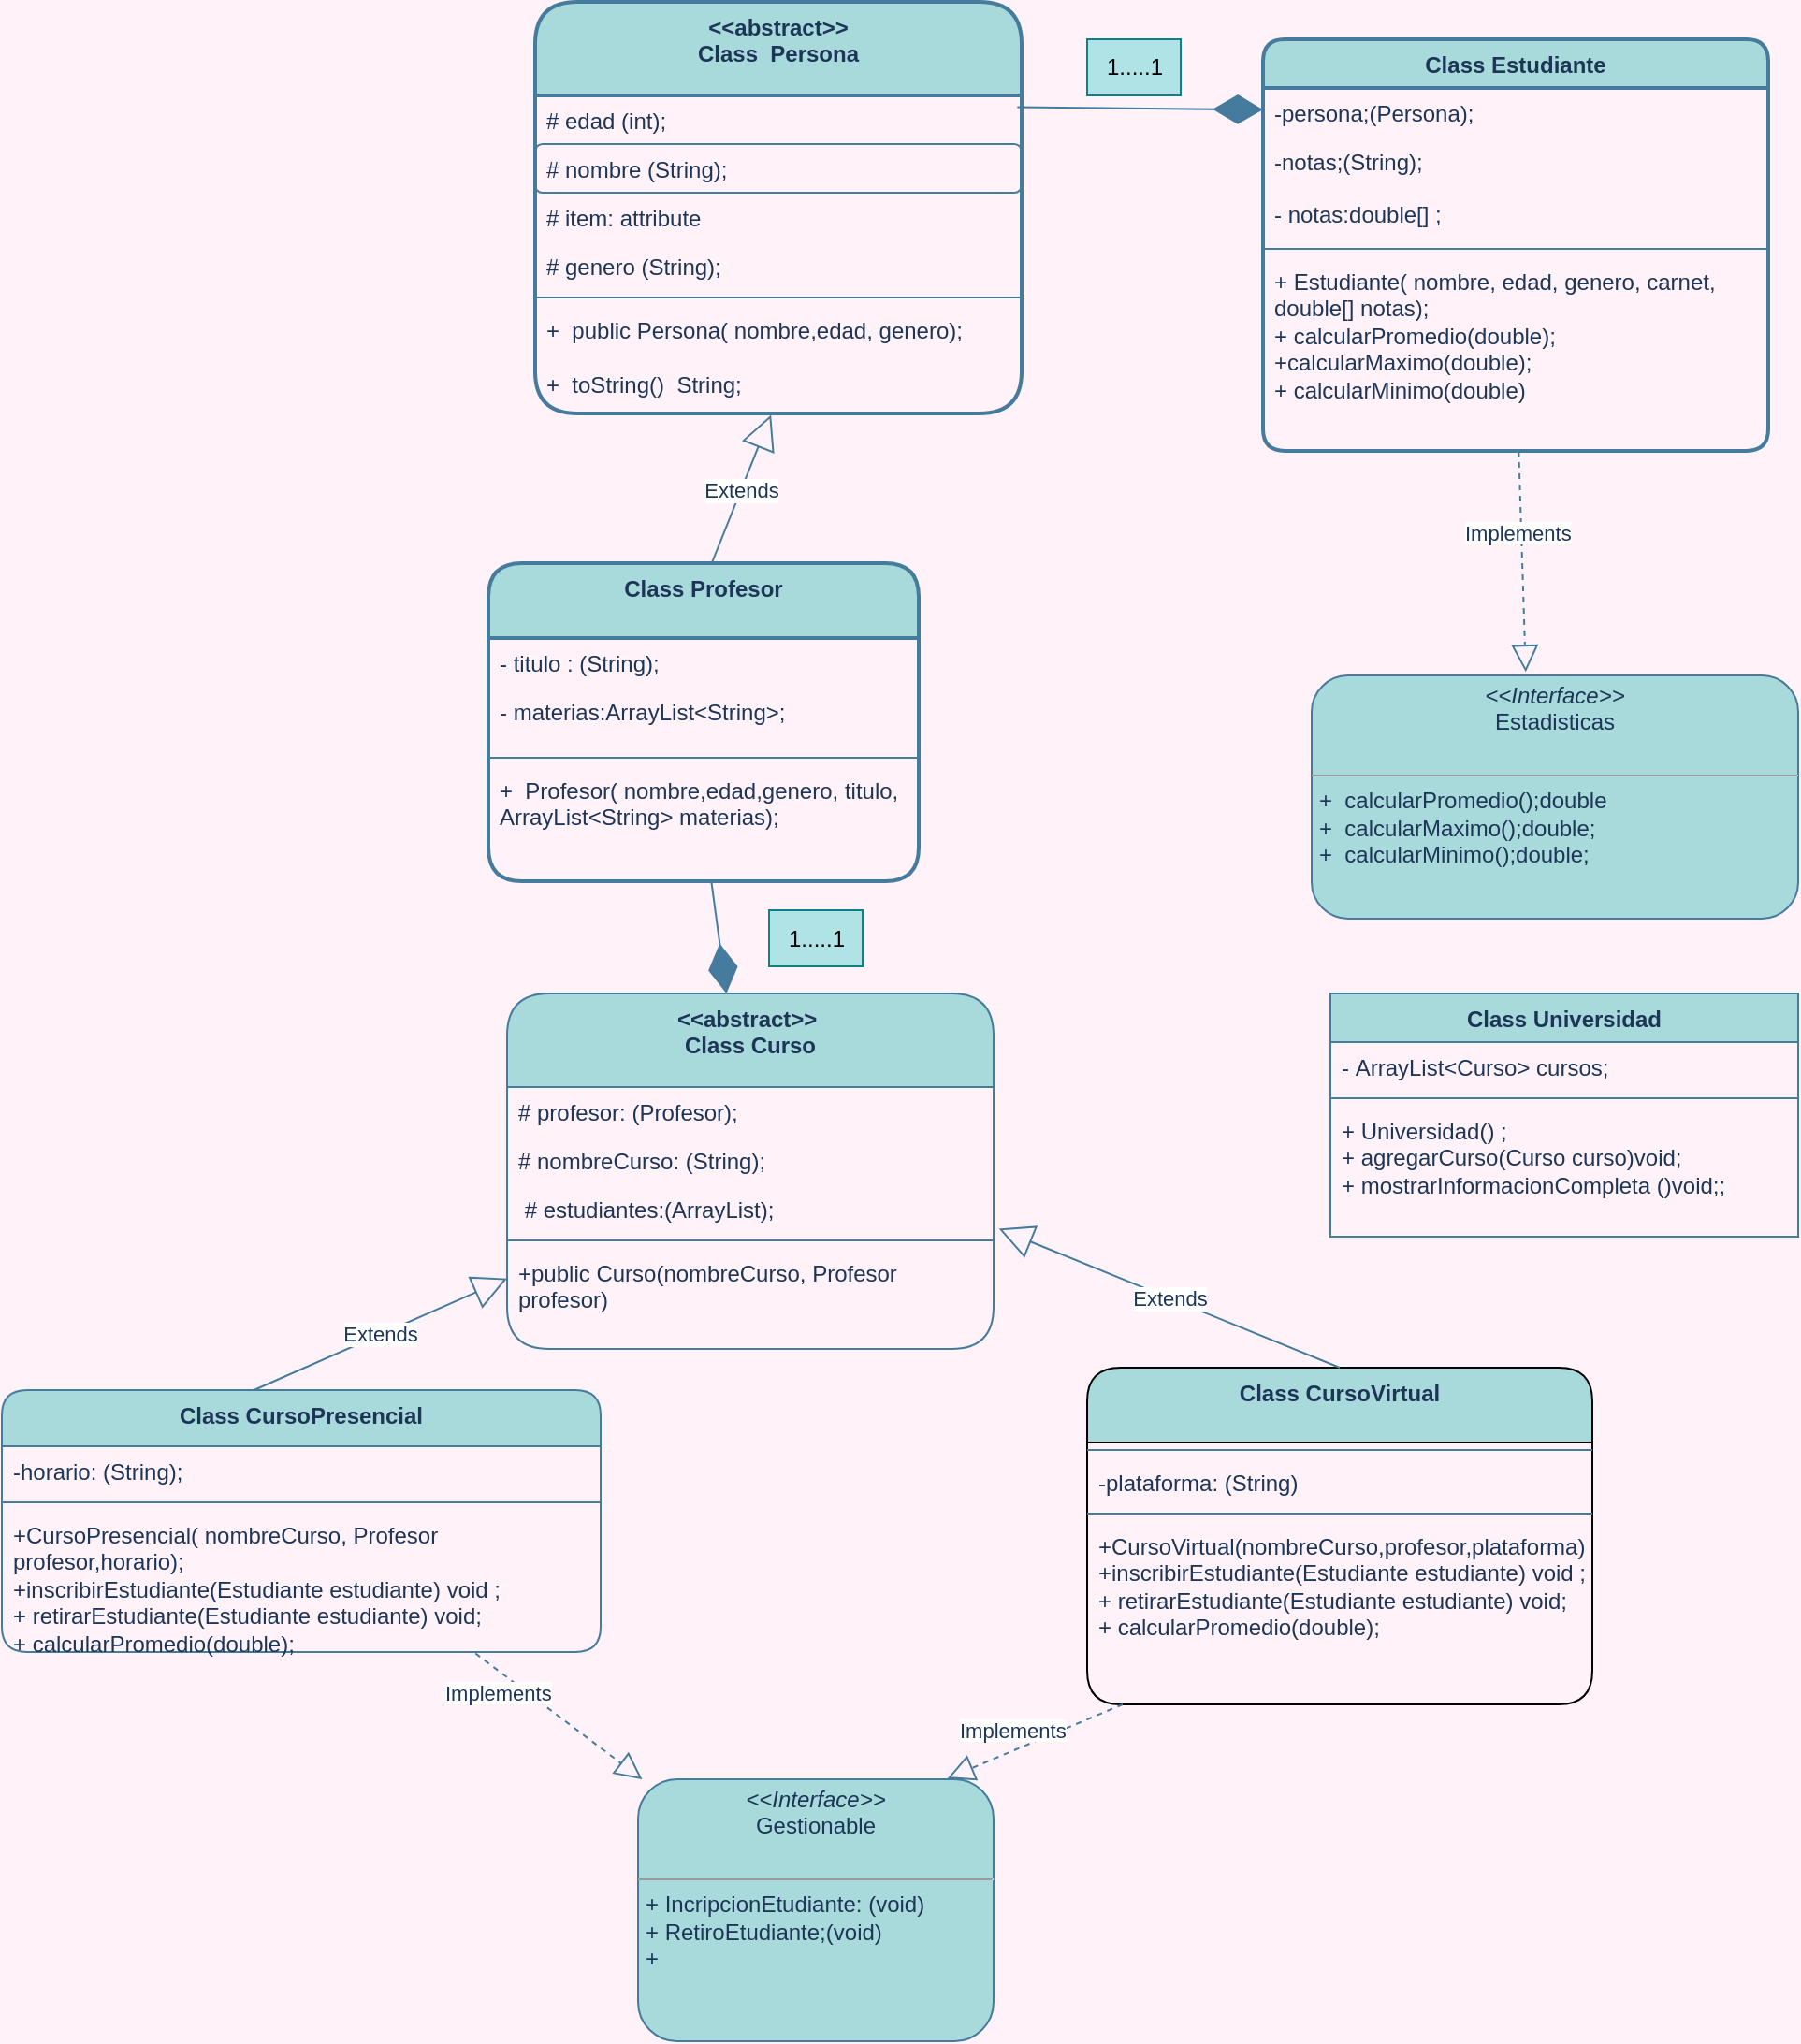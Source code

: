 <mxfile version="21.6.8" type="github">
  <diagram name="Página-1" id="qOFIg2sag6Ol0mR24mPF">
    <mxGraphModel dx="2049" dy="1770" grid="1" gridSize="10" guides="1" tooltips="1" connect="1" arrows="1" fold="1" page="1" pageScale="1" pageWidth="827" pageHeight="1169" background="#FFF2F9" math="0" shadow="0">
      <root>
        <mxCell id="0" />
        <mxCell id="1" parent="0" />
        <mxCell id="tVQC34R88GoCUx9mPCUH-5" value="&lt;p style=&quot;margin:0px;margin-top:4px;text-align:center;&quot;&gt;&lt;i&gt;&amp;lt;&amp;lt;Interface&amp;gt;&amp;gt;&lt;/i&gt;&lt;br&gt;Estadisticas&lt;br&gt;&lt;/p&gt;&lt;p style=&quot;margin:0px;margin-left:4px;&quot;&gt;&lt;br&gt;&lt;/p&gt;&lt;hr size=&quot;1&quot;&gt;&lt;p style=&quot;margin:0px;margin-left:4px;&quot;&gt;+&amp;nbsp; calcularPromedio();double&lt;br&gt;+&amp;nbsp; calcularMaximo();double;&lt;/p&gt;&lt;p style=&quot;margin:0px;margin-left:4px;&quot;&gt;&lt;span style=&quot;background-color: initial;&quot;&gt;+&amp;nbsp; calcularMinimo();double;&lt;/span&gt;&lt;/p&gt;" style="verticalAlign=top;align=left;overflow=fill;fontSize=12;fontFamily=Helvetica;html=1;whiteSpace=wrap;labelBackgroundColor=none;fillColor=#A8DADC;strokeColor=#457B9D;fontColor=#1D3557;rounded=1;" parent="1" vertex="1">
          <mxGeometry x="440" y="-740" width="260" height="130" as="geometry" />
        </mxCell>
        <mxCell id="tVQC34R88GoCUx9mPCUH-7" value="&amp;lt;&amp;lt;abstract&amp;gt;&amp;gt;&lt;br&gt;Class&amp;nbsp; Persona" style="swimlane;fontStyle=1;align=center;verticalAlign=top;childLayout=stackLayout;horizontal=1;startSize=50;horizontalStack=0;resizeParent=1;resizeParentMax=0;resizeLast=0;collapsible=1;marginBottom=0;whiteSpace=wrap;html=1;rounded=1;labelBackgroundColor=none;fillColor=#A8DADC;strokeColor=#457B9D;fontColor=#1D3557;strokeWidth=2;" parent="1" vertex="1">
          <mxGeometry x="25" y="-1100" width="260" height="220" as="geometry" />
        </mxCell>
        <mxCell id="tVQC34R88GoCUx9mPCUH-18" value="# edad (int);" style="text;strokeColor=none;fillColor=none;align=left;verticalAlign=top;spacingLeft=4;spacingRight=4;overflow=hidden;rotatable=0;points=[[0,0.5],[1,0.5]];portConstraint=eastwest;whiteSpace=wrap;html=1;labelBackgroundColor=none;fontColor=#1D3557;rounded=1;" parent="tVQC34R88GoCUx9mPCUH-7" vertex="1">
          <mxGeometry y="50" width="260" height="26" as="geometry" />
        </mxCell>
        <mxCell id="tVQC34R88GoCUx9mPCUH-8" value="# nombre (String);" style="text;strokeColor=#457B9D;fillColor=none;align=left;verticalAlign=top;spacingLeft=4;spacingRight=4;overflow=hidden;rotatable=0;points=[[0,0.5],[1,0.5]];portConstraint=eastwest;whiteSpace=wrap;html=1;labelBackgroundColor=none;fontColor=#1D3557;rounded=1;" parent="tVQC34R88GoCUx9mPCUH-7" vertex="1">
          <mxGeometry y="76" width="260" height="26" as="geometry" />
        </mxCell>
        <mxCell id="tVQC34R88GoCUx9mPCUH-20" value="# item: attribute" style="text;strokeColor=none;fillColor=none;align=left;verticalAlign=top;spacingLeft=4;spacingRight=4;overflow=hidden;rotatable=0;points=[[0,0.5],[1,0.5]];portConstraint=eastwest;whiteSpace=wrap;html=1;labelBackgroundColor=none;fontColor=#1D3557;rounded=1;" parent="tVQC34R88GoCUx9mPCUH-7" vertex="1">
          <mxGeometry y="102" width="260" height="26" as="geometry" />
        </mxCell>
        <mxCell id="tVQC34R88GoCUx9mPCUH-19" value="# genero (String);" style="text;strokeColor=none;fillColor=none;align=left;verticalAlign=top;spacingLeft=4;spacingRight=4;overflow=hidden;rotatable=0;points=[[0,0.5],[1,0.5]];portConstraint=eastwest;whiteSpace=wrap;html=1;labelBackgroundColor=none;fontColor=#1D3557;rounded=1;" parent="tVQC34R88GoCUx9mPCUH-7" vertex="1">
          <mxGeometry y="128" width="260" height="26" as="geometry" />
        </mxCell>
        <mxCell id="tVQC34R88GoCUx9mPCUH-9" value="" style="line;strokeWidth=1;fillColor=none;align=left;verticalAlign=middle;spacingTop=-1;spacingLeft=3;spacingRight=3;rotatable=0;labelPosition=right;points=[];portConstraint=eastwest;strokeColor=#457B9D;labelBackgroundColor=none;fontColor=#1D3557;rounded=1;" parent="tVQC34R88GoCUx9mPCUH-7" vertex="1">
          <mxGeometry y="154" width="260" height="8" as="geometry" />
        </mxCell>
        <mxCell id="tVQC34R88GoCUx9mPCUH-10" value="+&amp;nbsp; public Persona( nombre,edad, genero);&lt;br&gt;&lt;br&gt;+&amp;nbsp; toString()&amp;nbsp;&amp;nbsp;String;" style="text;strokeColor=none;fillColor=none;align=left;verticalAlign=top;spacingLeft=4;spacingRight=4;overflow=hidden;rotatable=0;points=[[0,0.5],[1,0.5]];portConstraint=eastwest;whiteSpace=wrap;html=1;labelBackgroundColor=none;fontColor=#1D3557;rounded=1;" parent="tVQC34R88GoCUx9mPCUH-7" vertex="1">
          <mxGeometry y="162" width="260" height="58" as="geometry" />
        </mxCell>
        <mxCell id="tVQC34R88GoCUx9mPCUH-11" value="Class&amp;nbsp;Estudiante" style="swimlane;fontStyle=1;align=center;verticalAlign=top;childLayout=stackLayout;horizontal=1;startSize=26;horizontalStack=0;resizeParent=1;resizeParentMax=0;resizeLast=0;collapsible=1;marginBottom=0;whiteSpace=wrap;html=1;labelBackgroundColor=none;rounded=1;swimlaneLine=1;fillColor=#A8DADC;strokeColor=#457B9D;fontColor=#1D3557;strokeWidth=2;" parent="1" vertex="1">
          <mxGeometry x="414" y="-1080" width="270" height="220" as="geometry" />
        </mxCell>
        <mxCell id="3mgW6CFiJbiefJ1Jen4p-1" value="-persona;(Persona);&lt;br&gt;&amp;nbsp;" style="text;strokeColor=none;fillColor=none;align=left;verticalAlign=top;spacingLeft=4;spacingRight=4;overflow=hidden;rotatable=0;points=[[0,0.5],[1,0.5]];portConstraint=eastwest;whiteSpace=wrap;html=1;labelBackgroundColor=none;fontColor=#1D3557;rounded=1;" vertex="1" parent="tVQC34R88GoCUx9mPCUH-11">
          <mxGeometry y="26" width="270" height="26" as="geometry" />
        </mxCell>
        <mxCell id="tVQC34R88GoCUx9mPCUH-12" value="-notas;(String);&lt;br&gt;&lt;br&gt;&amp;nbsp;" style="text;strokeColor=none;fillColor=none;align=left;verticalAlign=top;spacingLeft=4;spacingRight=4;overflow=hidden;rotatable=0;points=[[0,0.5],[1,0.5]];portConstraint=eastwest;whiteSpace=wrap;html=1;labelBackgroundColor=none;fontColor=#1D3557;rounded=1;" parent="tVQC34R88GoCUx9mPCUH-11" vertex="1">
          <mxGeometry y="52" width="270" height="28" as="geometry" />
        </mxCell>
        <mxCell id="tVQC34R88GoCUx9mPCUH-15" value="- notas:double[] ;" style="text;strokeColor=none;fillColor=none;align=left;verticalAlign=top;spacingLeft=4;spacingRight=4;overflow=hidden;rotatable=0;points=[[0,0.5],[1,0.5]];portConstraint=eastwest;whiteSpace=wrap;html=1;labelBackgroundColor=none;fontColor=#1D3557;rounded=1;" parent="tVQC34R88GoCUx9mPCUH-11" vertex="1">
          <mxGeometry y="80" width="270" height="28" as="geometry" />
        </mxCell>
        <mxCell id="tVQC34R88GoCUx9mPCUH-13" value="" style="line;strokeWidth=1;fillColor=none;align=left;verticalAlign=middle;spacingTop=-1;spacingLeft=3;spacingRight=3;rotatable=0;labelPosition=right;points=[];portConstraint=eastwest;strokeColor=#457B9D;labelBackgroundColor=none;fontColor=#1D3557;rounded=1;" parent="tVQC34R88GoCUx9mPCUH-11" vertex="1">
          <mxGeometry y="108" width="270" height="8" as="geometry" />
        </mxCell>
        <mxCell id="tVQC34R88GoCUx9mPCUH-14" value="+&amp;nbsp;&lt;span style=&quot;background-color: initial;&quot;&gt;Estudiante( nombre, edad, genero, carnet, double[] notas);&lt;/span&gt;&lt;br&gt;+ calcularPromedio(double);&lt;br&gt;+calcularMaximo(double);&lt;br&gt;+&amp;nbsp;calcularMinimo(double)&amp;nbsp;" style="text;strokeColor=none;fillColor=none;align=left;verticalAlign=top;spacingLeft=4;spacingRight=4;overflow=hidden;rotatable=0;points=[[0,0.5],[1,0.5]];portConstraint=eastwest;whiteSpace=wrap;html=1;labelBackgroundColor=none;fontColor=#1D3557;rounded=1;" parent="tVQC34R88GoCUx9mPCUH-11" vertex="1">
          <mxGeometry y="116" width="270" height="104" as="geometry" />
        </mxCell>
        <mxCell id="tVQC34R88GoCUx9mPCUH-21" value="Class&amp;nbsp;Profesor" style="swimlane;fontStyle=1;align=center;verticalAlign=top;childLayout=stackLayout;horizontal=1;startSize=40;horizontalStack=0;resizeParent=1;resizeParentMax=0;resizeLast=0;collapsible=1;marginBottom=0;whiteSpace=wrap;html=1;labelBackgroundColor=none;fillColor=#A8DADC;strokeColor=#457B9D;fontColor=#1D3557;rounded=1;strokeWidth=2;" parent="1" vertex="1">
          <mxGeometry y="-800" width="230" height="170" as="geometry" />
        </mxCell>
        <mxCell id="tVQC34R88GoCUx9mPCUH-22" value="- titulo : (String);" style="text;strokeColor=none;fillColor=none;align=left;verticalAlign=top;spacingLeft=4;spacingRight=4;overflow=hidden;rotatable=0;points=[[0,0.5],[1,0.5]];portConstraint=eastwest;whiteSpace=wrap;html=1;labelBackgroundColor=none;fontColor=#1D3557;rounded=1;" parent="tVQC34R88GoCUx9mPCUH-21" vertex="1">
          <mxGeometry y="40" width="230" height="26" as="geometry" />
        </mxCell>
        <mxCell id="tVQC34R88GoCUx9mPCUH-25" value="- materias:ArrayList&amp;lt;String&amp;gt;;" style="text;strokeColor=none;fillColor=none;align=left;verticalAlign=top;spacingLeft=4;spacingRight=4;overflow=hidden;rotatable=0;points=[[0,0.5],[1,0.5]];portConstraint=eastwest;whiteSpace=wrap;html=1;labelBackgroundColor=none;fontColor=#1D3557;rounded=1;" parent="tVQC34R88GoCUx9mPCUH-21" vertex="1">
          <mxGeometry y="66" width="230" height="34" as="geometry" />
        </mxCell>
        <mxCell id="tVQC34R88GoCUx9mPCUH-23" value="" style="line;strokeWidth=1;fillColor=none;align=left;verticalAlign=middle;spacingTop=-1;spacingLeft=3;spacingRight=3;rotatable=0;labelPosition=right;points=[];portConstraint=eastwest;strokeColor=#457B9D;labelBackgroundColor=none;fontColor=#1D3557;rounded=1;" parent="tVQC34R88GoCUx9mPCUH-21" vertex="1">
          <mxGeometry y="100" width="230" height="8" as="geometry" />
        </mxCell>
        <mxCell id="tVQC34R88GoCUx9mPCUH-24" value="+&amp;nbsp;&amp;nbsp;Profesor( nombre,edad,genero, titulo, ArrayList&amp;lt;String&amp;gt; materias);" style="text;strokeColor=none;fillColor=none;align=left;verticalAlign=top;spacingLeft=4;spacingRight=4;overflow=hidden;rotatable=0;points=[[0,0.5],[1,0.5]];portConstraint=eastwest;whiteSpace=wrap;html=1;labelBackgroundColor=none;fontColor=#1D3557;rounded=1;" parent="tVQC34R88GoCUx9mPCUH-21" vertex="1">
          <mxGeometry y="108" width="230" height="62" as="geometry" />
        </mxCell>
        <mxCell id="tVQC34R88GoCUx9mPCUH-27" value="&amp;lt;&amp;lt;abstract&amp;gt;&amp;gt;&amp;nbsp;&lt;br&gt;Class&amp;nbsp;Curso" style="swimlane;fontStyle=1;align=center;verticalAlign=top;childLayout=stackLayout;horizontal=1;startSize=50;horizontalStack=0;resizeParent=1;resizeParentMax=0;resizeLast=0;collapsible=1;marginBottom=0;whiteSpace=wrap;html=1;labelBackgroundColor=none;fillColor=#A8DADC;strokeColor=#457B9D;fontColor=#1D3557;rounded=1;" parent="1" vertex="1">
          <mxGeometry x="10" y="-570" width="260" height="190" as="geometry" />
        </mxCell>
        <mxCell id="tVQC34R88GoCUx9mPCUH-31" value="# profesor: (Profesor);" style="text;strokeColor=none;fillColor=none;align=left;verticalAlign=top;spacingLeft=4;spacingRight=4;overflow=hidden;rotatable=0;points=[[0,0.5],[1,0.5]];portConstraint=eastwest;whiteSpace=wrap;html=1;labelBackgroundColor=none;fontColor=#1D3557;rounded=1;" parent="tVQC34R88GoCUx9mPCUH-27" vertex="1">
          <mxGeometry y="50" width="260" height="26" as="geometry" />
        </mxCell>
        <mxCell id="tVQC34R88GoCUx9mPCUH-28" value="# nombreCurso: (String);" style="text;strokeColor=none;fillColor=none;align=left;verticalAlign=top;spacingLeft=4;spacingRight=4;overflow=hidden;rotatable=0;points=[[0,0.5],[1,0.5]];portConstraint=eastwest;whiteSpace=wrap;html=1;labelBackgroundColor=none;fontColor=#1D3557;rounded=1;" parent="tVQC34R88GoCUx9mPCUH-27" vertex="1">
          <mxGeometry y="76" width="260" height="26" as="geometry" />
        </mxCell>
        <mxCell id="tVQC34R88GoCUx9mPCUH-32" value="&amp;nbsp;# estudiantes:(ArrayList);" style="text;strokeColor=none;fillColor=none;align=left;verticalAlign=top;spacingLeft=4;spacingRight=4;overflow=hidden;rotatable=0;points=[[0,0.5],[1,0.5]];portConstraint=eastwest;whiteSpace=wrap;html=1;labelBackgroundColor=none;fontColor=#1D3557;rounded=1;" parent="tVQC34R88GoCUx9mPCUH-27" vertex="1">
          <mxGeometry y="102" width="260" height="26" as="geometry" />
        </mxCell>
        <mxCell id="tVQC34R88GoCUx9mPCUH-29" value="" style="line;strokeWidth=1;fillColor=none;align=left;verticalAlign=middle;spacingTop=-1;spacingLeft=3;spacingRight=3;rotatable=0;labelPosition=right;points=[];portConstraint=eastwest;strokeColor=#457B9D;labelBackgroundColor=none;fontColor=#1D3557;rounded=1;" parent="tVQC34R88GoCUx9mPCUH-27" vertex="1">
          <mxGeometry y="128" width="260" height="8" as="geometry" />
        </mxCell>
        <mxCell id="tVQC34R88GoCUx9mPCUH-30" value="+public Curso(nombreCurso, Profesor profesor)" style="text;strokeColor=none;fillColor=none;align=left;verticalAlign=top;spacingLeft=4;spacingRight=4;overflow=hidden;rotatable=0;points=[[0,0.5],[1,0.5]];portConstraint=eastwest;whiteSpace=wrap;html=1;labelBackgroundColor=none;fontColor=#1D3557;rounded=1;" parent="tVQC34R88GoCUx9mPCUH-27" vertex="1">
          <mxGeometry y="136" width="260" height="54" as="geometry" />
        </mxCell>
        <mxCell id="tVQC34R88GoCUx9mPCUH-33" value="Class CursoPresencial" style="swimlane;fontStyle=1;align=center;verticalAlign=top;childLayout=stackLayout;horizontal=1;startSize=30;horizontalStack=0;resizeParent=1;resizeParentMax=0;resizeLast=0;collapsible=1;marginBottom=0;whiteSpace=wrap;html=1;labelBackgroundColor=none;fillColor=#A8DADC;strokeColor=#457B9D;fontColor=#1D3557;rounded=1;" parent="1" vertex="1">
          <mxGeometry x="-260" y="-358" width="320" height="140" as="geometry" />
        </mxCell>
        <mxCell id="tVQC34R88GoCUx9mPCUH-34" value="-horario: (String);" style="text;strokeColor=none;fillColor=none;align=left;verticalAlign=top;spacingLeft=4;spacingRight=4;overflow=hidden;rotatable=0;points=[[0,0.5],[1,0.5]];portConstraint=eastwest;whiteSpace=wrap;html=1;labelBackgroundColor=none;fontColor=#1D3557;rounded=1;" parent="tVQC34R88GoCUx9mPCUH-33" vertex="1">
          <mxGeometry y="30" width="320" height="26" as="geometry" />
        </mxCell>
        <mxCell id="tVQC34R88GoCUx9mPCUH-35" value="" style="line;strokeWidth=1;fillColor=none;align=left;verticalAlign=middle;spacingTop=-1;spacingLeft=3;spacingRight=3;rotatable=0;labelPosition=right;points=[];portConstraint=eastwest;strokeColor=#457B9D;labelBackgroundColor=none;fontColor=#1D3557;rounded=1;" parent="tVQC34R88GoCUx9mPCUH-33" vertex="1">
          <mxGeometry y="56" width="320" height="8" as="geometry" />
        </mxCell>
        <mxCell id="tVQC34R88GoCUx9mPCUH-36" value="+&lt;span style=&quot;background-color: initial;&quot;&gt;CursoPresencial( nombreCurso, Profesor profesor,horario);&lt;br&gt;&lt;/span&gt;+&lt;span style=&quot;background-color: initial;&quot;&gt;inscribirEstudiante(Estudiante estudiante)&amp;nbsp;&lt;/span&gt;void&amp;nbsp;;&lt;br&gt;+&amp;nbsp;retirarEstudiante(Estudiante estudiante) void;&lt;br&gt;+ calcularPromedio(double);" style="text;strokeColor=none;fillColor=none;align=left;verticalAlign=top;spacingLeft=4;spacingRight=4;overflow=hidden;rotatable=0;points=[[0,0.5],[1,0.5]];portConstraint=eastwest;whiteSpace=wrap;html=1;labelBackgroundColor=none;fontColor=#1D3557;rounded=1;" parent="tVQC34R88GoCUx9mPCUH-33" vertex="1">
          <mxGeometry y="64" width="320" height="76" as="geometry" />
        </mxCell>
        <mxCell id="tVQC34R88GoCUx9mPCUH-37" value="Class CursoVirtual" style="swimlane;fontStyle=1;align=center;verticalAlign=top;childLayout=stackLayout;horizontal=1;startSize=40;horizontalStack=0;resizeParent=1;resizeParentMax=0;resizeLast=0;collapsible=1;marginBottom=0;whiteSpace=wrap;html=1;labelBackgroundColor=none;fillColor=#A8DADC;strokeColor=default;fontColor=#1D3557;rounded=1;" parent="1" vertex="1">
          <mxGeometry x="320" y="-370" width="270" height="180" as="geometry" />
        </mxCell>
        <mxCell id="tVQC34R88GoCUx9mPCUH-39" value="" style="line;strokeWidth=1;fillColor=none;align=left;verticalAlign=middle;spacingTop=-1;spacingLeft=3;spacingRight=3;rotatable=0;labelPosition=right;points=[];portConstraint=eastwest;strokeColor=#457B9D;labelBackgroundColor=none;fontColor=#1D3557;rounded=1;" parent="tVQC34R88GoCUx9mPCUH-37" vertex="1">
          <mxGeometry y="40" width="270" height="8" as="geometry" />
        </mxCell>
        <mxCell id="tVQC34R88GoCUx9mPCUH-38" value="-plataforma: (String)" style="text;strokeColor=none;fillColor=none;align=left;verticalAlign=top;spacingLeft=4;spacingRight=4;overflow=hidden;rotatable=0;points=[[0,0.5],[1,0.5]];portConstraint=eastwest;whiteSpace=wrap;html=1;labelBackgroundColor=none;fontColor=#1D3557;rounded=1;" parent="tVQC34R88GoCUx9mPCUH-37" vertex="1">
          <mxGeometry y="48" width="270" height="26" as="geometry" />
        </mxCell>
        <mxCell id="3mgW6CFiJbiefJ1Jen4p-17" value="" style="line;strokeWidth=1;fillColor=none;align=left;verticalAlign=middle;spacingTop=-1;spacingLeft=3;spacingRight=3;rotatable=0;labelPosition=right;points=[];portConstraint=eastwest;strokeColor=#457B9D;labelBackgroundColor=none;fontColor=#1D3557;rounded=1;" vertex="1" parent="tVQC34R88GoCUx9mPCUH-37">
          <mxGeometry y="74" width="270" height="8" as="geometry" />
        </mxCell>
        <mxCell id="tVQC34R88GoCUx9mPCUH-40" value="+CursoVirtual(nombreCurso,profesor,plataforma);&lt;br style=&quot;--tw-border-spacing-x: 0; --tw-border-spacing-y: 0; --tw-translate-x: 0; --tw-translate-y: 0; --tw-rotate: 0; --tw-skew-x: 0; --tw-skew-y: 0; --tw-scale-x: 1; --tw-scale-y: 1; --tw-pan-x: ; --tw-pan-y: ; --tw-pinch-zoom: ; --tw-scroll-snap-strictness: proximity; --tw-ordinal: ; --tw-slashed-zero: ; --tw-numeric-figure: ; --tw-numeric-spacing: ; --tw-numeric-fraction: ; --tw-ring-inset: ; --tw-ring-offset-width: 0px; --tw-ring-offset-color: #fff; --tw-ring-color: rgb(59 130 246 / .5); --tw-ring-offset-shadow: 0 0 #0000; --tw-ring-shadow: 0 0 #0000; --tw-shadow: 0 0 #0000; --tw-shadow-colored: 0 0 #0000; --tw-blur: ; --tw-brightness: ; --tw-contrast: ; --tw-grayscale: ; --tw-hue-rotate: ; --tw-invert: ; --tw-saturate: ; --tw-sepia: ; --tw-drop-shadow: ; --tw-backdrop-blur: ; --tw-backdrop-brightness: ; --tw-backdrop-contrast: ; --tw-backdrop-grayscale: ; --tw-backdrop-hue-rotate: ; --tw-backdrop-invert: ; --tw-backdrop-opacity: ; --tw-backdrop-saturate: ; --tw-backdrop-sepia: ; border-color: var(--border-color);&quot;&gt;+&lt;span style=&quot;--tw-border-spacing-x: 0; --tw-border-spacing-y: 0; --tw-translate-x: 0; --tw-translate-y: 0; --tw-rotate: 0; --tw-skew-x: 0; --tw-skew-y: 0; --tw-scale-x: 1; --tw-scale-y: 1; --tw-pan-x: ; --tw-pan-y: ; --tw-pinch-zoom: ; --tw-scroll-snap-strictness: proximity; --tw-ordinal: ; --tw-slashed-zero: ; --tw-numeric-figure: ; --tw-numeric-spacing: ; --tw-numeric-fraction: ; --tw-ring-inset: ; --tw-ring-offset-width: 0px; --tw-ring-offset-color: #fff; --tw-ring-color: rgb(59 130 246 / .5); --tw-ring-offset-shadow: 0 0 #0000; --tw-ring-shadow: 0 0 #0000; --tw-shadow: 0 0 #0000; --tw-shadow-colored: 0 0 #0000; --tw-blur: ; --tw-brightness: ; --tw-contrast: ; --tw-grayscale: ; --tw-hue-rotate: ; --tw-invert: ; --tw-saturate: ; --tw-sepia: ; --tw-drop-shadow: ; --tw-backdrop-blur: ; --tw-backdrop-brightness: ; --tw-backdrop-contrast: ; --tw-backdrop-grayscale: ; --tw-backdrop-hue-rotate: ; --tw-backdrop-invert: ; --tw-backdrop-opacity: ; --tw-backdrop-saturate: ; --tw-backdrop-sepia: ; border-color: var(--border-color); background-color: initial;&quot;&gt;inscribirEstudiante(Estudiante estudiante)&amp;nbsp;&lt;/span&gt;void&amp;nbsp;;&lt;br style=&quot;--tw-border-spacing-x: 0; --tw-border-spacing-y: 0; --tw-translate-x: 0; --tw-translate-y: 0; --tw-rotate: 0; --tw-skew-x: 0; --tw-skew-y: 0; --tw-scale-x: 1; --tw-scale-y: 1; --tw-pan-x: ; --tw-pan-y: ; --tw-pinch-zoom: ; --tw-scroll-snap-strictness: proximity; --tw-ordinal: ; --tw-slashed-zero: ; --tw-numeric-figure: ; --tw-numeric-spacing: ; --tw-numeric-fraction: ; --tw-ring-inset: ; --tw-ring-offset-width: 0px; --tw-ring-offset-color: #fff; --tw-ring-color: rgb(59 130 246 / .5); --tw-ring-offset-shadow: 0 0 #0000; --tw-ring-shadow: 0 0 #0000; --tw-shadow: 0 0 #0000; --tw-shadow-colored: 0 0 #0000; --tw-blur: ; --tw-brightness: ; --tw-contrast: ; --tw-grayscale: ; --tw-hue-rotate: ; --tw-invert: ; --tw-saturate: ; --tw-sepia: ; --tw-drop-shadow: ; --tw-backdrop-blur: ; --tw-backdrop-brightness: ; --tw-backdrop-contrast: ; --tw-backdrop-grayscale: ; --tw-backdrop-hue-rotate: ; --tw-backdrop-invert: ; --tw-backdrop-opacity: ; --tw-backdrop-saturate: ; --tw-backdrop-sepia: ; border-color: var(--border-color);&quot;&gt;+&amp;nbsp;retirarEstudiante(Estudiante estudiante) void;&lt;br style=&quot;--tw-border-spacing-x: 0; --tw-border-spacing-y: 0; --tw-translate-x: 0; --tw-translate-y: 0; --tw-rotate: 0; --tw-skew-x: 0; --tw-skew-y: 0; --tw-scale-x: 1; --tw-scale-y: 1; --tw-pan-x: ; --tw-pan-y: ; --tw-pinch-zoom: ; --tw-scroll-snap-strictness: proximity; --tw-ordinal: ; --tw-slashed-zero: ; --tw-numeric-figure: ; --tw-numeric-spacing: ; --tw-numeric-fraction: ; --tw-ring-inset: ; --tw-ring-offset-width: 0px; --tw-ring-offset-color: #fff; --tw-ring-color: rgb(59 130 246 / .5); --tw-ring-offset-shadow: 0 0 #0000; --tw-ring-shadow: 0 0 #0000; --tw-shadow: 0 0 #0000; --tw-shadow-colored: 0 0 #0000; --tw-blur: ; --tw-brightness: ; --tw-contrast: ; --tw-grayscale: ; --tw-hue-rotate: ; --tw-invert: ; --tw-saturate: ; --tw-sepia: ; --tw-drop-shadow: ; --tw-backdrop-blur: ; --tw-backdrop-brightness: ; --tw-backdrop-contrast: ; --tw-backdrop-grayscale: ; --tw-backdrop-hue-rotate: ; --tw-backdrop-invert: ; --tw-backdrop-opacity: ; --tw-backdrop-saturate: ; --tw-backdrop-sepia: ; border-color: var(--border-color);&quot;&gt;+ calcularPromedio(double);" style="text;strokeColor=none;fillColor=none;align=left;verticalAlign=top;spacingLeft=4;spacingRight=4;overflow=hidden;rotatable=0;points=[[0,0.5],[1,0.5]];portConstraint=eastwest;whiteSpace=wrap;html=1;labelBackgroundColor=none;fontColor=#1D3557;rounded=1;" parent="tVQC34R88GoCUx9mPCUH-37" vertex="1">
          <mxGeometry y="82" width="270" height="98" as="geometry" />
        </mxCell>
        <mxCell id="tVQC34R88GoCUx9mPCUH-41" value="&lt;p style=&quot;margin:0px;margin-top:4px;text-align:center;&quot;&gt;&lt;i&gt;&amp;lt;&amp;lt;Interface&amp;gt;&amp;gt;&lt;/i&gt;&lt;br&gt;Gestionable&lt;br&gt;&lt;/p&gt;&lt;p style=&quot;margin:0px;margin-left:4px;&quot;&gt;&lt;br&gt;&lt;/p&gt;&lt;hr size=&quot;1&quot;&gt;&lt;p style=&quot;margin:0px;margin-left:4px;&quot;&gt;+ IncripcionEtudiante: (void)&lt;br&gt;+ RetiroEtudiante;(void)&lt;/p&gt;&lt;p style=&quot;margin:0px;margin-left:4px;&quot;&gt;+&amp;nbsp;&lt;/p&gt;" style="verticalAlign=top;align=left;overflow=fill;fontSize=12;fontFamily=Helvetica;html=1;whiteSpace=wrap;labelBackgroundColor=none;fillColor=#A8DADC;strokeColor=#457B9D;fontColor=#1D3557;rounded=1;" parent="1" vertex="1">
          <mxGeometry x="80" y="-150" width="190" height="140" as="geometry" />
        </mxCell>
        <mxCell id="3mgW6CFiJbiefJ1Jen4p-2" value="" style="endArrow=diamondThin;endFill=1;endSize=24;html=1;rounded=1;exitX=0.991;exitY=0.241;exitDx=0;exitDy=0;exitPerimeter=0;labelBackgroundColor=none;strokeColor=#457B9D;fontColor=default;" edge="1" parent="1" source="tVQC34R88GoCUx9mPCUH-18" target="3mgW6CFiJbiefJ1Jen4p-1">
          <mxGeometry width="160" relative="1" as="geometry">
            <mxPoint x="240" y="-1020" as="sourcePoint" />
            <mxPoint x="440" y="-1004.678" as="targetPoint" />
          </mxGeometry>
        </mxCell>
        <mxCell id="3mgW6CFiJbiefJ1Jen4p-5" value="Extends" style="endArrow=block;endSize=16;endFill=0;html=1;rounded=0;strokeColor=#457B9D;fontColor=#1D3557;fillColor=#A8DADC;entryX=0.485;entryY=1.013;entryDx=0;entryDy=0;entryPerimeter=0;exitX=0.519;exitY=0;exitDx=0;exitDy=0;exitPerimeter=0;" edge="1" parent="1" source="tVQC34R88GoCUx9mPCUH-21" target="tVQC34R88GoCUx9mPCUH-10">
          <mxGeometry width="160" relative="1" as="geometry">
            <mxPoint x="151" y="-770" as="sourcePoint" />
            <mxPoint x="152.66" y="-860.004" as="targetPoint" />
          </mxGeometry>
        </mxCell>
        <mxCell id="3mgW6CFiJbiefJ1Jen4p-8" value="" style="endArrow=block;dashed=1;endFill=0;endSize=12;html=1;rounded=0;strokeColor=#457B9D;fontColor=#1D3557;fillColor=#A8DADC;entryX=0.44;entryY=-0.014;entryDx=0;entryDy=0;entryPerimeter=0;" edge="1" parent="1" source="tVQC34R88GoCUx9mPCUH-14" target="tVQC34R88GoCUx9mPCUH-5">
          <mxGeometry width="160" relative="1" as="geometry">
            <mxPoint x="360" y="-830" as="sourcePoint" />
            <mxPoint x="520" y="-830" as="targetPoint" />
          </mxGeometry>
        </mxCell>
        <mxCell id="3mgW6CFiJbiefJ1Jen4p-9" value="1.....1" style="text;html=1;align=center;verticalAlign=middle;resizable=0;points=[];autosize=1;strokeColor=#0e8088;fillColor=#b0e3e6;" vertex="1" parent="1">
          <mxGeometry x="320" y="-1080" width="50" height="30" as="geometry" />
        </mxCell>
        <mxCell id="3mgW6CFiJbiefJ1Jen4p-11" value="&lt;span style=&quot;color: rgb(29, 53, 87); font-family: Helvetica; font-size: 11px; font-style: normal; font-variant-ligatures: normal; font-variant-caps: normal; font-weight: 400; letter-spacing: normal; orphans: 2; text-align: center; text-indent: 0px; text-transform: none; widows: 2; word-spacing: 0px; -webkit-text-stroke-width: 0px; background-color: rgb(255, 255, 255); text-decoration-thickness: initial; text-decoration-style: initial; text-decoration-color: initial; float: none; display: inline !important;&quot;&gt;Implements&lt;/span&gt;" style="text;whiteSpace=wrap;html=1;" vertex="1" parent="1">
          <mxGeometry x="520" y="-830" width="70" height="40" as="geometry" />
        </mxCell>
        <mxCell id="3mgW6CFiJbiefJ1Jen4p-13" value="" style="endArrow=diamondThin;endFill=1;endSize=24;html=1;rounded=0;strokeColor=#457B9D;fontColor=#1D3557;fillColor=#A8DADC;" edge="1" parent="1" source="tVQC34R88GoCUx9mPCUH-24" target="tVQC34R88GoCUx9mPCUH-27">
          <mxGeometry width="160" relative="1" as="geometry">
            <mxPoint x="330" y="-500" as="sourcePoint" />
            <mxPoint x="490" y="-500" as="targetPoint" />
            <Array as="points" />
          </mxGeometry>
        </mxCell>
        <mxCell id="3mgW6CFiJbiefJ1Jen4p-15" value="Extends" style="endArrow=block;endSize=16;endFill=0;html=1;rounded=0;strokeColor=#457B9D;fontColor=#1D3557;fillColor=#A8DADC;exitX=0.421;exitY=0;exitDx=0;exitDy=0;exitPerimeter=0;" edge="1" parent="1" source="tVQC34R88GoCUx9mPCUH-33" target="tVQC34R88GoCUx9mPCUH-27">
          <mxGeometry width="160" relative="1" as="geometry">
            <mxPoint x="-90" y="-350" as="sourcePoint" />
            <mxPoint x="35" y="-450" as="targetPoint" />
          </mxGeometry>
        </mxCell>
        <mxCell id="3mgW6CFiJbiefJ1Jen4p-16" value="Extends" style="endArrow=block;endSize=16;endFill=0;html=1;rounded=0;strokeColor=#457B9D;fontColor=#1D3557;fillColor=#A8DADC;exitX=0.5;exitY=0;exitDx=0;exitDy=0;entryX=1.011;entryY=0.914;entryDx=0;entryDy=0;entryPerimeter=0;" edge="1" parent="1" source="tVQC34R88GoCUx9mPCUH-37" target="tVQC34R88GoCUx9mPCUH-32">
          <mxGeometry width="160" relative="1" as="geometry">
            <mxPoint x="285" y="-395" as="sourcePoint" />
            <mxPoint x="405" y="-450" as="targetPoint" />
          </mxGeometry>
        </mxCell>
        <mxCell id="3mgW6CFiJbiefJ1Jen4p-18" value="" style="endArrow=block;dashed=1;endFill=0;endSize=12;html=1;rounded=0;strokeColor=#457B9D;fontColor=#1D3557;fillColor=#A8DADC;exitX=0.791;exitY=1.01;exitDx=0;exitDy=0;exitPerimeter=0;" edge="1" parent="1" source="tVQC34R88GoCUx9mPCUH-36" target="tVQC34R88GoCUx9mPCUH-41">
          <mxGeometry width="160" relative="1" as="geometry">
            <mxPoint x="-10" y="-246" as="sourcePoint" />
            <mxPoint x="165" y="-196" as="targetPoint" />
          </mxGeometry>
        </mxCell>
        <mxCell id="3mgW6CFiJbiefJ1Jen4p-20" value="" style="endArrow=block;dashed=1;endFill=0;endSize=12;html=1;rounded=0;strokeColor=#457B9D;fontColor=#1D3557;fillColor=#A8DADC;entryX=0.87;entryY=-0.003;entryDx=0;entryDy=0;entryPerimeter=0;" edge="1" parent="1" source="tVQC34R88GoCUx9mPCUH-40" target="tVQC34R88GoCUx9mPCUH-41">
          <mxGeometry width="160" relative="1" as="geometry">
            <mxPoint x="170" y="-250" as="sourcePoint" />
            <mxPoint x="278" y="-145" as="targetPoint" />
          </mxGeometry>
        </mxCell>
        <mxCell id="3mgW6CFiJbiefJ1Jen4p-23" value="&lt;span style=&quot;color: rgb(29, 53, 87); font-family: Helvetica; font-size: 11px; font-style: normal; font-variant-ligatures: normal; font-variant-caps: normal; font-weight: 400; letter-spacing: normal; orphans: 2; text-align: center; text-indent: 0px; text-transform: none; widows: 2; word-spacing: 0px; -webkit-text-stroke-width: 0px; background-color: rgb(255, 255, 255); text-decoration-thickness: initial; text-decoration-style: initial; text-decoration-color: initial; float: none; display: inline !important;&quot;&gt;Implements&lt;/span&gt;" style="text;whiteSpace=wrap;html=1;" vertex="1" parent="1">
          <mxGeometry x="250" y="-190" width="70" height="40" as="geometry" />
        </mxCell>
        <mxCell id="3mgW6CFiJbiefJ1Jen4p-28" value="&lt;span style=&quot;color: rgb(29, 53, 87); font-family: Helvetica; font-size: 11px; font-style: normal; font-variant-ligatures: normal; font-variant-caps: normal; font-weight: 400; letter-spacing: normal; orphans: 2; text-align: center; text-indent: 0px; text-transform: none; widows: 2; word-spacing: 0px; -webkit-text-stroke-width: 0px; background-color: rgb(255, 255, 255); text-decoration-thickness: initial; text-decoration-style: initial; text-decoration-color: initial; float: none; display: inline !important;&quot;&gt;Implements&lt;/span&gt;" style="text;whiteSpace=wrap;html=1;" vertex="1" parent="1">
          <mxGeometry x="-25" y="-210" width="70" height="40" as="geometry" />
        </mxCell>
        <mxCell id="3mgW6CFiJbiefJ1Jen4p-31" value="1.....1" style="text;html=1;align=center;verticalAlign=middle;resizable=0;points=[];autosize=1;strokeColor=#0e8088;fillColor=#b0e3e6;" vertex="1" parent="1">
          <mxGeometry x="150" y="-614.5" width="50" height="30" as="geometry" />
        </mxCell>
        <mxCell id="3mgW6CFiJbiefJ1Jen4p-33" value="Class&amp;nbsp;Universidad" style="swimlane;fontStyle=1;align=center;verticalAlign=top;childLayout=stackLayout;horizontal=1;startSize=26;horizontalStack=0;resizeParent=1;resizeParentMax=0;resizeLast=0;collapsible=1;marginBottom=0;whiteSpace=wrap;html=1;strokeColor=#457B9D;fontColor=#1D3557;fillColor=#A8DADC;" vertex="1" parent="1">
          <mxGeometry x="450" y="-570" width="250" height="130" as="geometry" />
        </mxCell>
        <mxCell id="3mgW6CFiJbiefJ1Jen4p-34" value="-&amp;nbsp;ArrayList&amp;lt;Curso&amp;gt; cursos;" style="text;strokeColor=none;fillColor=none;align=left;verticalAlign=top;spacingLeft=4;spacingRight=4;overflow=hidden;rotatable=0;points=[[0,0.5],[1,0.5]];portConstraint=eastwest;whiteSpace=wrap;html=1;fontColor=#1D3557;" vertex="1" parent="3mgW6CFiJbiefJ1Jen4p-33">
          <mxGeometry y="26" width="250" height="26" as="geometry" />
        </mxCell>
        <mxCell id="3mgW6CFiJbiefJ1Jen4p-35" value="" style="line;strokeWidth=1;fillColor=none;align=left;verticalAlign=middle;spacingTop=-1;spacingLeft=3;spacingRight=3;rotatable=0;labelPosition=right;points=[];portConstraint=eastwest;strokeColor=inherit;fontColor=#1D3557;" vertex="1" parent="3mgW6CFiJbiefJ1Jen4p-33">
          <mxGeometry y="52" width="250" height="8" as="geometry" />
        </mxCell>
        <mxCell id="3mgW6CFiJbiefJ1Jen4p-36" value="&lt;div&gt;+ Universidad() ;&lt;/div&gt;&lt;div&gt;+&amp;nbsp;agregarCurso(Curso curso)void;&lt;/div&gt;&lt;div&gt;+&amp;nbsp;mostrarInformacionCompleta ()void;;&lt;/div&gt;" style="text;strokeColor=none;fillColor=none;align=left;verticalAlign=top;spacingLeft=4;spacingRight=4;overflow=hidden;rotatable=0;points=[[0,0.5],[1,0.5]];portConstraint=eastwest;whiteSpace=wrap;html=1;fontColor=#1D3557;" vertex="1" parent="3mgW6CFiJbiefJ1Jen4p-33">
          <mxGeometry y="60" width="250" height="70" as="geometry" />
        </mxCell>
      </root>
    </mxGraphModel>
  </diagram>
</mxfile>
